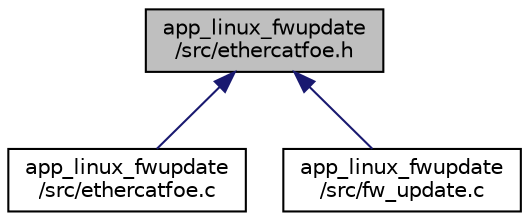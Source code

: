digraph "app_linux_fwupdate/src/ethercatfoe.h"
{
 // INTERACTIVE_SVG=YES
  edge [fontname="Helvetica",fontsize="10",labelfontname="Helvetica",labelfontsize="10"];
  node [fontname="Helvetica",fontsize="10",shape=record];
  Node1 [label="app_linux_fwupdate\l/src/ethercatfoe.h",height=0.2,width=0.4,color="black", fillcolor="grey75", style="filled" fontcolor="black"];
  Node1 -> Node2 [dir="back",color="midnightblue",fontsize="10",style="solid",fontname="Helvetica"];
  Node2 [label="app_linux_fwupdate\l/src/ethercatfoe.c",height=0.2,width=0.4,color="black", fillcolor="white", style="filled",URL="$ethercatfoe_8c.html",tooltip="File over EtherCAT (FoE) module. "];
  Node1 -> Node3 [dir="back",color="midnightblue",fontsize="10",style="solid",fontname="Helvetica"];
  Node3 [label="app_linux_fwupdate\l/src/fw_update.c",height=0.2,width=0.4,color="black", fillcolor="white", style="filled",URL="$fw__update_8c.html",tooltip="Firmware Update for Synapticon SOMANET (modified from Example code for Simple Open EtherCAT master) ..."];
}
